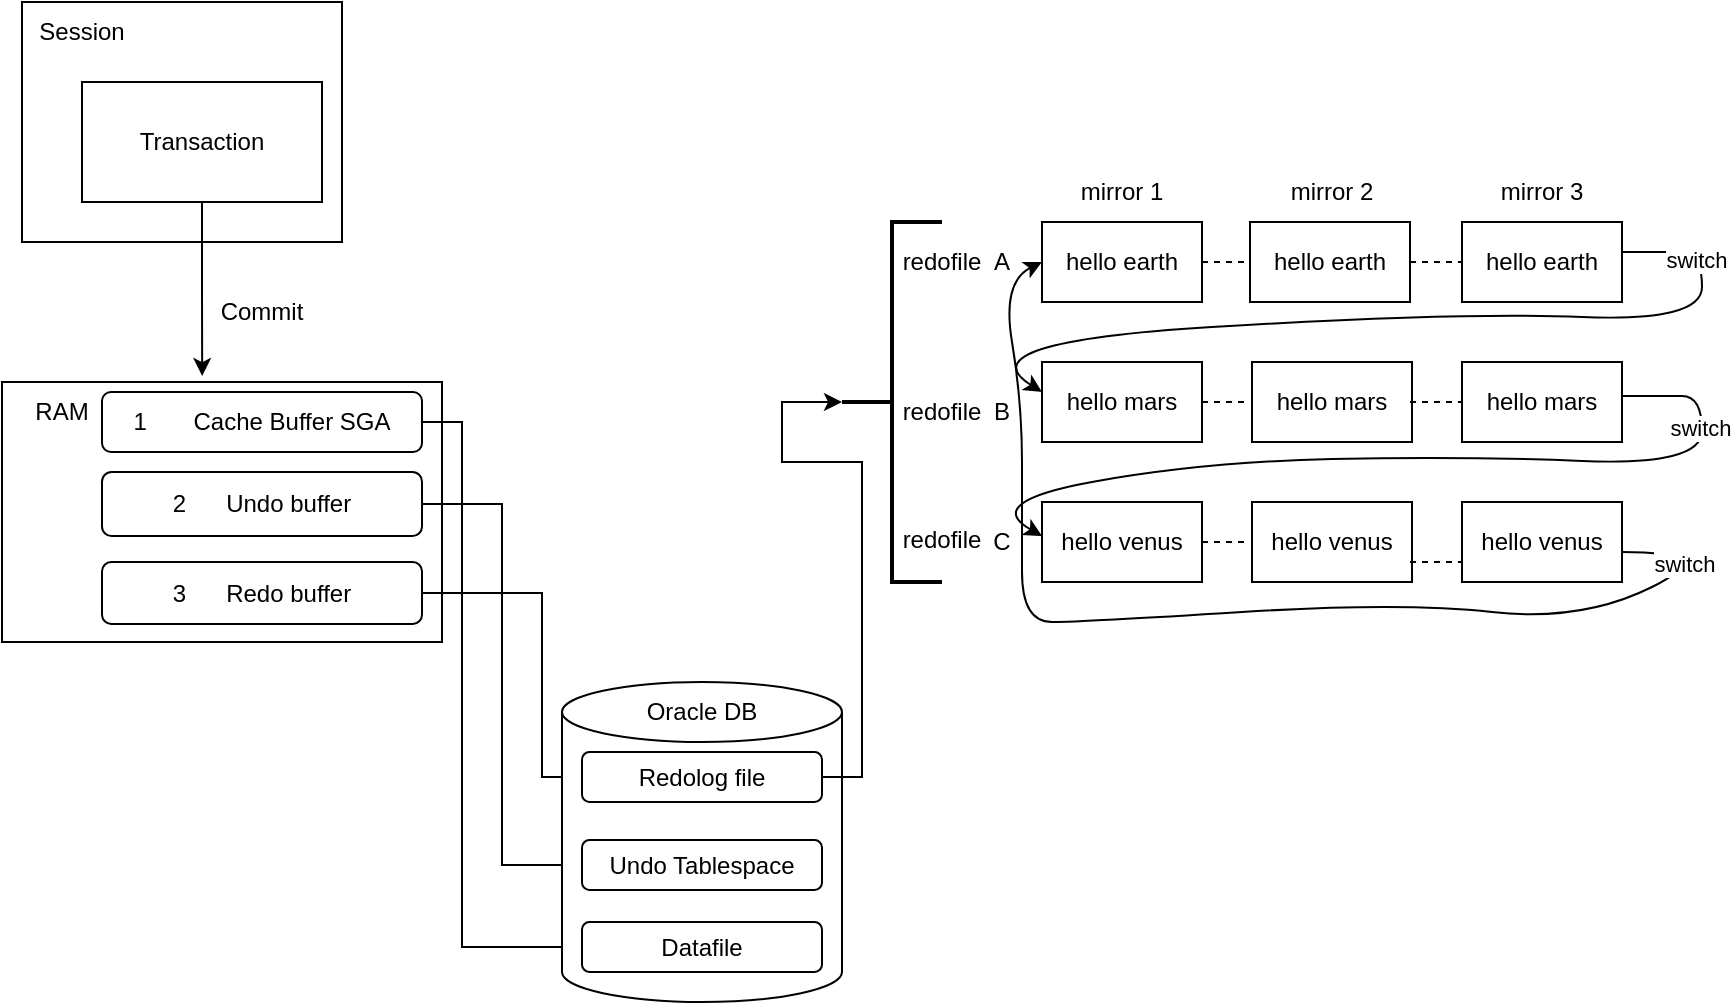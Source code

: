 <mxfile version="26.0.15">
  <diagram name="Page-1" id="LBrU4tufs1gQngfbtIcZ">
    <mxGraphModel dx="1153" dy="657" grid="1" gridSize="10" guides="1" tooltips="1" connect="1" arrows="1" fold="1" page="1" pageScale="1" pageWidth="850" pageHeight="1100" math="0" shadow="0">
      <root>
        <mxCell id="0" />
        <mxCell id="1" parent="0" />
        <mxCell id="RhzeqCFrFjMUDvKsBMFK-1" value="" style="rounded=0;whiteSpace=wrap;html=1;" parent="1" vertex="1">
          <mxGeometry x="40" y="40" width="160" height="120" as="geometry" />
        </mxCell>
        <mxCell id="RhzeqCFrFjMUDvKsBMFK-2" value="Session" style="text;html=1;align=center;verticalAlign=middle;whiteSpace=wrap;rounded=0;" parent="1" vertex="1">
          <mxGeometry x="40" y="40" width="60" height="30" as="geometry" />
        </mxCell>
        <mxCell id="RhzeqCFrFjMUDvKsBMFK-3" value="Transaction" style="rounded=0;whiteSpace=wrap;html=1;" parent="1" vertex="1">
          <mxGeometry x="70" y="80" width="120" height="60" as="geometry" />
        </mxCell>
        <mxCell id="RhzeqCFrFjMUDvKsBMFK-4" value="" style="whiteSpace=wrap;html=1;rounded=0;" parent="1" vertex="1">
          <mxGeometry x="30" y="230" width="220" height="130" as="geometry" />
        </mxCell>
        <mxCell id="RhzeqCFrFjMUDvKsBMFK-7" value="Commit" style="text;html=1;align=center;verticalAlign=middle;whiteSpace=wrap;rounded=0;" parent="1" vertex="1">
          <mxGeometry x="130" y="180" width="60" height="30" as="geometry" />
        </mxCell>
        <mxCell id="RhzeqCFrFjMUDvKsBMFK-8" value="RAM" style="text;html=1;align=center;verticalAlign=middle;whiteSpace=wrap;rounded=0;" parent="1" vertex="1">
          <mxGeometry x="30" y="230" width="60" height="30" as="geometry" />
        </mxCell>
        <mxCell id="tVJNZG34SpUqFf31eKnh-39" style="edgeStyle=orthogonalEdgeStyle;rounded=0;orthogonalLoop=1;jettySize=auto;html=1;exitX=1;exitY=0.5;exitDx=0;exitDy=0;entryX=0;entryY=0.5;entryDx=0;entryDy=0;" edge="1" parent="1" source="RhzeqCFrFjMUDvKsBMFK-11" target="RhzeqCFrFjMUDvKsBMFK-17">
          <mxGeometry relative="1" as="geometry">
            <Array as="points">
              <mxPoint x="260" y="250" />
              <mxPoint x="260" y="513" />
            </Array>
          </mxGeometry>
        </mxCell>
        <mxCell id="RhzeqCFrFjMUDvKsBMFK-11" value="1&lt;span style=&quot;white-space: pre;&quot;&gt;&#x9;&lt;/span&gt; Cache Buffer SGA" style="rounded=1;whiteSpace=wrap;html=1;" parent="1" vertex="1">
          <mxGeometry x="80" y="235" width="160" height="30" as="geometry" />
        </mxCell>
        <mxCell id="tVJNZG34SpUqFf31eKnh-38" style="edgeStyle=orthogonalEdgeStyle;rounded=0;orthogonalLoop=1;jettySize=auto;html=1;exitX=1;exitY=0.5;exitDx=0;exitDy=0;entryX=0;entryY=0.5;entryDx=0;entryDy=0;" edge="1" parent="1" source="RhzeqCFrFjMUDvKsBMFK-12" target="RhzeqCFrFjMUDvKsBMFK-16">
          <mxGeometry relative="1" as="geometry" />
        </mxCell>
        <mxCell id="RhzeqCFrFjMUDvKsBMFK-12" value="2&lt;span style=&quot;white-space: pre;&quot;&gt;&#x9;&lt;/span&gt;Undo buffer" style="rounded=1;whiteSpace=wrap;html=1;" parent="1" vertex="1">
          <mxGeometry x="80" y="275" width="160" height="32" as="geometry" />
        </mxCell>
        <mxCell id="tVJNZG34SpUqFf31eKnh-37" style="edgeStyle=orthogonalEdgeStyle;rounded=0;orthogonalLoop=1;jettySize=auto;html=1;exitX=1;exitY=0.5;exitDx=0;exitDy=0;entryX=0;entryY=0.5;entryDx=0;entryDy=0;" edge="1" parent="1" source="RhzeqCFrFjMUDvKsBMFK-13" target="RhzeqCFrFjMUDvKsBMFK-15">
          <mxGeometry relative="1" as="geometry">
            <Array as="points">
              <mxPoint x="300" y="336" />
              <mxPoint x="300" y="428" />
            </Array>
          </mxGeometry>
        </mxCell>
        <mxCell id="RhzeqCFrFjMUDvKsBMFK-13" value="3 &lt;span style=&quot;white-space: pre;&quot;&gt;&#x9;&lt;/span&gt;Redo buffer" style="rounded=1;whiteSpace=wrap;html=1;" parent="1" vertex="1">
          <mxGeometry x="80" y="320" width="160" height="31" as="geometry" />
        </mxCell>
        <mxCell id="RhzeqCFrFjMUDvKsBMFK-14" value="" style="shape=cylinder3;whiteSpace=wrap;html=1;boundedLbl=1;backgroundOutline=1;size=15;" parent="1" vertex="1">
          <mxGeometry x="310" y="380" width="140" height="160" as="geometry" />
        </mxCell>
        <mxCell id="RhzeqCFrFjMUDvKsBMFK-15" value="Redolog file" style="rounded=1;whiteSpace=wrap;html=1;" parent="1" vertex="1">
          <mxGeometry x="320" y="415" width="120" height="25" as="geometry" />
        </mxCell>
        <mxCell id="RhzeqCFrFjMUDvKsBMFK-16" value="Undo Tablespace" style="rounded=1;whiteSpace=wrap;html=1;" parent="1" vertex="1">
          <mxGeometry x="320" y="459" width="120" height="25" as="geometry" />
        </mxCell>
        <mxCell id="RhzeqCFrFjMUDvKsBMFK-17" value="Datafile" style="rounded=1;whiteSpace=wrap;html=1;" parent="1" vertex="1">
          <mxGeometry x="320" y="500" width="120" height="25" as="geometry" />
        </mxCell>
        <mxCell id="RhzeqCFrFjMUDvKsBMFK-18" value="Oracle DB" style="text;html=1;align=center;verticalAlign=middle;whiteSpace=wrap;rounded=0;" parent="1" vertex="1">
          <mxGeometry x="350" y="380" width="60" height="30" as="geometry" />
        </mxCell>
        <mxCell id="tVJNZG34SpUqFf31eKnh-6" value="hello venus" style="rounded=0;whiteSpace=wrap;html=1;" vertex="1" parent="1">
          <mxGeometry x="550" y="290" width="80" height="40" as="geometry" />
        </mxCell>
        <mxCell id="tVJNZG34SpUqFf31eKnh-7" value="" style="strokeWidth=2;html=1;shape=mxgraph.flowchart.annotation_2;align=left;labelPosition=right;pointerEvents=1;" vertex="1" parent="1">
          <mxGeometry x="450" y="150" width="50" height="180" as="geometry" />
        </mxCell>
        <mxCell id="tVJNZG34SpUqFf31eKnh-9" value="hello earth" style="rounded=0;whiteSpace=wrap;html=1;" vertex="1" parent="1">
          <mxGeometry x="550" y="150" width="80" height="40" as="geometry" />
        </mxCell>
        <mxCell id="tVJNZG34SpUqFf31eKnh-10" value="hello mars" style="rounded=0;whiteSpace=wrap;html=1;" vertex="1" parent="1">
          <mxGeometry x="550" y="220" width="80" height="40" as="geometry" />
        </mxCell>
        <mxCell id="tVJNZG34SpUqFf31eKnh-11" value="A" style="text;html=1;align=center;verticalAlign=middle;whiteSpace=wrap;rounded=0;" vertex="1" parent="1">
          <mxGeometry x="500" y="155" width="60" height="30" as="geometry" />
        </mxCell>
        <mxCell id="tVJNZG34SpUqFf31eKnh-12" value="B" style="text;html=1;align=center;verticalAlign=middle;whiteSpace=wrap;rounded=0;" vertex="1" parent="1">
          <mxGeometry x="500" y="230" width="60" height="30" as="geometry" />
        </mxCell>
        <mxCell id="tVJNZG34SpUqFf31eKnh-13" value="C" style="text;html=1;align=center;verticalAlign=middle;whiteSpace=wrap;rounded=0;" vertex="1" parent="1">
          <mxGeometry x="500" y="295" width="60" height="30" as="geometry" />
        </mxCell>
        <mxCell id="tVJNZG34SpUqFf31eKnh-14" value="hello earth" style="rounded=0;whiteSpace=wrap;html=1;" vertex="1" parent="1">
          <mxGeometry x="654" y="150" width="80" height="40" as="geometry" />
        </mxCell>
        <mxCell id="tVJNZG34SpUqFf31eKnh-15" value="hello mars" style="rounded=0;whiteSpace=wrap;html=1;" vertex="1" parent="1">
          <mxGeometry x="655" y="220" width="80" height="40" as="geometry" />
        </mxCell>
        <mxCell id="tVJNZG34SpUqFf31eKnh-16" value="hello venus" style="rounded=0;whiteSpace=wrap;html=1;" vertex="1" parent="1">
          <mxGeometry x="655" y="290" width="80" height="40" as="geometry" />
        </mxCell>
        <mxCell id="tVJNZG34SpUqFf31eKnh-17" value="hello earth" style="rounded=0;whiteSpace=wrap;html=1;" vertex="1" parent="1">
          <mxGeometry x="760" y="150" width="80" height="40" as="geometry" />
        </mxCell>
        <mxCell id="tVJNZG34SpUqFf31eKnh-18" value="hello mars" style="rounded=0;whiteSpace=wrap;html=1;" vertex="1" parent="1">
          <mxGeometry x="760" y="220" width="80" height="40" as="geometry" />
        </mxCell>
        <mxCell id="tVJNZG34SpUqFf31eKnh-19" value="hello venus" style="rounded=0;whiteSpace=wrap;html=1;" vertex="1" parent="1">
          <mxGeometry x="760" y="290" width="80" height="40" as="geometry" />
        </mxCell>
        <mxCell id="tVJNZG34SpUqFf31eKnh-20" value="redofile" style="text;html=1;align=center;verticalAlign=middle;whiteSpace=wrap;rounded=0;" vertex="1" parent="1">
          <mxGeometry x="470" y="155" width="60" height="30" as="geometry" />
        </mxCell>
        <mxCell id="tVJNZG34SpUqFf31eKnh-23" value="mirror 1" style="text;html=1;align=center;verticalAlign=middle;whiteSpace=wrap;rounded=0;" vertex="1" parent="1">
          <mxGeometry x="560" y="120" width="60" height="30" as="geometry" />
        </mxCell>
        <mxCell id="tVJNZG34SpUqFf31eKnh-24" value="mirror 2" style="text;html=1;align=center;verticalAlign=middle;whiteSpace=wrap;rounded=0;" vertex="1" parent="1">
          <mxGeometry x="665" y="120" width="60" height="30" as="geometry" />
        </mxCell>
        <mxCell id="tVJNZG34SpUqFf31eKnh-25" value="mirror 3" style="text;html=1;align=center;verticalAlign=middle;whiteSpace=wrap;rounded=0;" vertex="1" parent="1">
          <mxGeometry x="770" y="120" width="60" height="30" as="geometry" />
        </mxCell>
        <mxCell id="tVJNZG34SpUqFf31eKnh-33" style="edgeStyle=orthogonalEdgeStyle;rounded=0;orthogonalLoop=1;jettySize=auto;html=1;exitX=0.5;exitY=1;exitDx=0;exitDy=0;entryX=0.455;entryY=-0.023;entryDx=0;entryDy=0;entryPerimeter=0;" edge="1" parent="1" source="RhzeqCFrFjMUDvKsBMFK-3" target="RhzeqCFrFjMUDvKsBMFK-4">
          <mxGeometry relative="1" as="geometry" />
        </mxCell>
        <mxCell id="tVJNZG34SpUqFf31eKnh-34" style="edgeStyle=orthogonalEdgeStyle;rounded=0;orthogonalLoop=1;jettySize=auto;html=1;exitX=1;exitY=0.5;exitDx=0;exitDy=0;entryX=0;entryY=0.5;entryDx=0;entryDy=0;entryPerimeter=0;" edge="1" parent="1" source="RhzeqCFrFjMUDvKsBMFK-15" target="tVJNZG34SpUqFf31eKnh-7">
          <mxGeometry relative="1" as="geometry">
            <Array as="points">
              <mxPoint x="460" y="428" />
              <mxPoint x="460" y="270" />
              <mxPoint x="420" y="270" />
              <mxPoint x="420" y="240" />
            </Array>
          </mxGeometry>
        </mxCell>
        <mxCell id="tVJNZG34SpUqFf31eKnh-41" value="" style="curved=1;endArrow=classic;html=1;rounded=0;" edge="1" parent="1">
          <mxGeometry width="50" height="50" relative="1" as="geometry">
            <mxPoint x="840" y="165" as="sourcePoint" />
            <mxPoint x="550" y="235" as="targetPoint" />
            <Array as="points">
              <mxPoint x="860" y="165" />
              <mxPoint x="880" y="165" />
              <mxPoint x="880" y="200" />
              <mxPoint x="760" y="195" />
              <mxPoint x="510" y="210" />
            </Array>
          </mxGeometry>
        </mxCell>
        <mxCell id="tVJNZG34SpUqFf31eKnh-45" value="Text" style="edgeLabel;html=1;align=center;verticalAlign=middle;resizable=0;points=[];" vertex="1" connectable="0" parent="tVJNZG34SpUqFf31eKnh-41">
          <mxGeometry x="-0.847" y="-4" relative="1" as="geometry">
            <mxPoint as="offset" />
          </mxGeometry>
        </mxCell>
        <mxCell id="tVJNZG34SpUqFf31eKnh-47" value="switch" style="edgeLabel;html=1;align=center;verticalAlign=middle;resizable=0;points=[];" vertex="1" connectable="0" parent="tVJNZG34SpUqFf31eKnh-41">
          <mxGeometry x="-0.85" y="-4" relative="1" as="geometry">
            <mxPoint as="offset" />
          </mxGeometry>
        </mxCell>
        <mxCell id="tVJNZG34SpUqFf31eKnh-43" value="" style="curved=1;endArrow=classic;html=1;rounded=0;" edge="1" parent="1">
          <mxGeometry width="50" height="50" relative="1" as="geometry">
            <mxPoint x="840" y="237" as="sourcePoint" />
            <mxPoint x="550" y="307" as="targetPoint" />
            <Array as="points">
              <mxPoint x="860" y="237" />
              <mxPoint x="880" y="237" />
              <mxPoint x="880" y="272" />
              <mxPoint x="760" y="267" />
              <mxPoint x="630" y="270" />
              <mxPoint x="520" y="290" />
            </Array>
          </mxGeometry>
        </mxCell>
        <mxCell id="tVJNZG34SpUqFf31eKnh-48" value="switch" style="edgeLabel;html=1;align=center;verticalAlign=middle;resizable=0;points=[];" vertex="1" connectable="0" parent="tVJNZG34SpUqFf31eKnh-43">
          <mxGeometry x="-0.762" y="-1" relative="1" as="geometry">
            <mxPoint as="offset" />
          </mxGeometry>
        </mxCell>
        <mxCell id="tVJNZG34SpUqFf31eKnh-49" value="" style="curved=1;endArrow=classic;html=1;rounded=0;entryX=0;entryY=0.5;entryDx=0;entryDy=0;" edge="1" parent="1" target="tVJNZG34SpUqFf31eKnh-9">
          <mxGeometry width="50" height="50" relative="1" as="geometry">
            <mxPoint x="840" y="315" as="sourcePoint" />
            <mxPoint x="530" y="90" as="targetPoint" />
            <Array as="points">
              <mxPoint x="890" y="315" />
              <mxPoint x="820" y="350" />
              <mxPoint x="730" y="340" />
              <mxPoint x="570" y="350" />
              <mxPoint x="540" y="350" />
              <mxPoint x="540" y="300" />
              <mxPoint x="540" y="240" />
              <mxPoint x="530" y="180" />
            </Array>
          </mxGeometry>
        </mxCell>
        <mxCell id="tVJNZG34SpUqFf31eKnh-50" value="switch" style="edgeLabel;html=1;align=center;verticalAlign=middle;resizable=0;points=[];" vertex="1" connectable="0" parent="tVJNZG34SpUqFf31eKnh-49">
          <mxGeometry x="-0.769" y="-3" relative="1" as="geometry">
            <mxPoint as="offset" />
          </mxGeometry>
        </mxCell>
        <mxCell id="tVJNZG34SpUqFf31eKnh-54" value="" style="endArrow=none;dashed=1;html=1;rounded=0;exitX=1;exitY=0.5;exitDx=0;exitDy=0;entryX=0;entryY=0.5;entryDx=0;entryDy=0;" edge="1" parent="1" source="tVJNZG34SpUqFf31eKnh-9" target="tVJNZG34SpUqFf31eKnh-14">
          <mxGeometry width="50" height="50" relative="1" as="geometry">
            <mxPoint x="650" y="210" as="sourcePoint" />
            <mxPoint x="700" y="160" as="targetPoint" />
          </mxGeometry>
        </mxCell>
        <mxCell id="tVJNZG34SpUqFf31eKnh-55" value="" style="endArrow=none;dashed=1;html=1;rounded=0;exitX=1;exitY=0.5;exitDx=0;exitDy=0;entryX=0;entryY=0.5;entryDx=0;entryDy=0;" edge="1" parent="1" source="tVJNZG34SpUqFf31eKnh-14" target="tVJNZG34SpUqFf31eKnh-17">
          <mxGeometry width="50" height="50" relative="1" as="geometry">
            <mxPoint x="735" y="170" as="sourcePoint" />
            <mxPoint x="759" y="170" as="targetPoint" />
          </mxGeometry>
        </mxCell>
        <mxCell id="tVJNZG34SpUqFf31eKnh-56" value="" style="endArrow=none;dashed=1;html=1;rounded=0;exitX=1;exitY=0.5;exitDx=0;exitDy=0;entryX=0;entryY=0.5;entryDx=0;entryDy=0;" edge="1" parent="1">
          <mxGeometry width="50" height="50" relative="1" as="geometry">
            <mxPoint x="630" y="240" as="sourcePoint" />
            <mxPoint x="654" y="240" as="targetPoint" />
          </mxGeometry>
        </mxCell>
        <mxCell id="tVJNZG34SpUqFf31eKnh-57" value="" style="endArrow=none;dashed=1;html=1;rounded=0;exitX=1;exitY=0.5;exitDx=0;exitDy=0;entryX=0;entryY=0.5;entryDx=0;entryDy=0;" edge="1" parent="1">
          <mxGeometry width="50" height="50" relative="1" as="geometry">
            <mxPoint x="630" y="310" as="sourcePoint" />
            <mxPoint x="654" y="310" as="targetPoint" />
          </mxGeometry>
        </mxCell>
        <mxCell id="tVJNZG34SpUqFf31eKnh-58" value="" style="endArrow=none;dashed=1;html=1;rounded=0;exitX=1;exitY=0.5;exitDx=0;exitDy=0;entryX=0;entryY=0.5;entryDx=0;entryDy=0;" edge="1" parent="1">
          <mxGeometry width="50" height="50" relative="1" as="geometry">
            <mxPoint x="734" y="240" as="sourcePoint" />
            <mxPoint x="760" y="240" as="targetPoint" />
          </mxGeometry>
        </mxCell>
        <mxCell id="tVJNZG34SpUqFf31eKnh-59" value="" style="endArrow=none;dashed=1;html=1;rounded=0;exitX=1;exitY=0.5;exitDx=0;exitDy=0;entryX=0;entryY=0.5;entryDx=0;entryDy=0;" edge="1" parent="1">
          <mxGeometry width="50" height="50" relative="1" as="geometry">
            <mxPoint x="734" y="320" as="sourcePoint" />
            <mxPoint x="760" y="320" as="targetPoint" />
          </mxGeometry>
        </mxCell>
        <mxCell id="tVJNZG34SpUqFf31eKnh-60" value="redofile" style="text;html=1;align=center;verticalAlign=middle;whiteSpace=wrap;rounded=0;" vertex="1" parent="1">
          <mxGeometry x="470" y="230" width="60" height="30" as="geometry" />
        </mxCell>
        <mxCell id="tVJNZG34SpUqFf31eKnh-61" value="redofile" style="text;html=1;align=center;verticalAlign=middle;whiteSpace=wrap;rounded=0;" vertex="1" parent="1">
          <mxGeometry x="470" y="294" width="60" height="30" as="geometry" />
        </mxCell>
      </root>
    </mxGraphModel>
  </diagram>
</mxfile>
